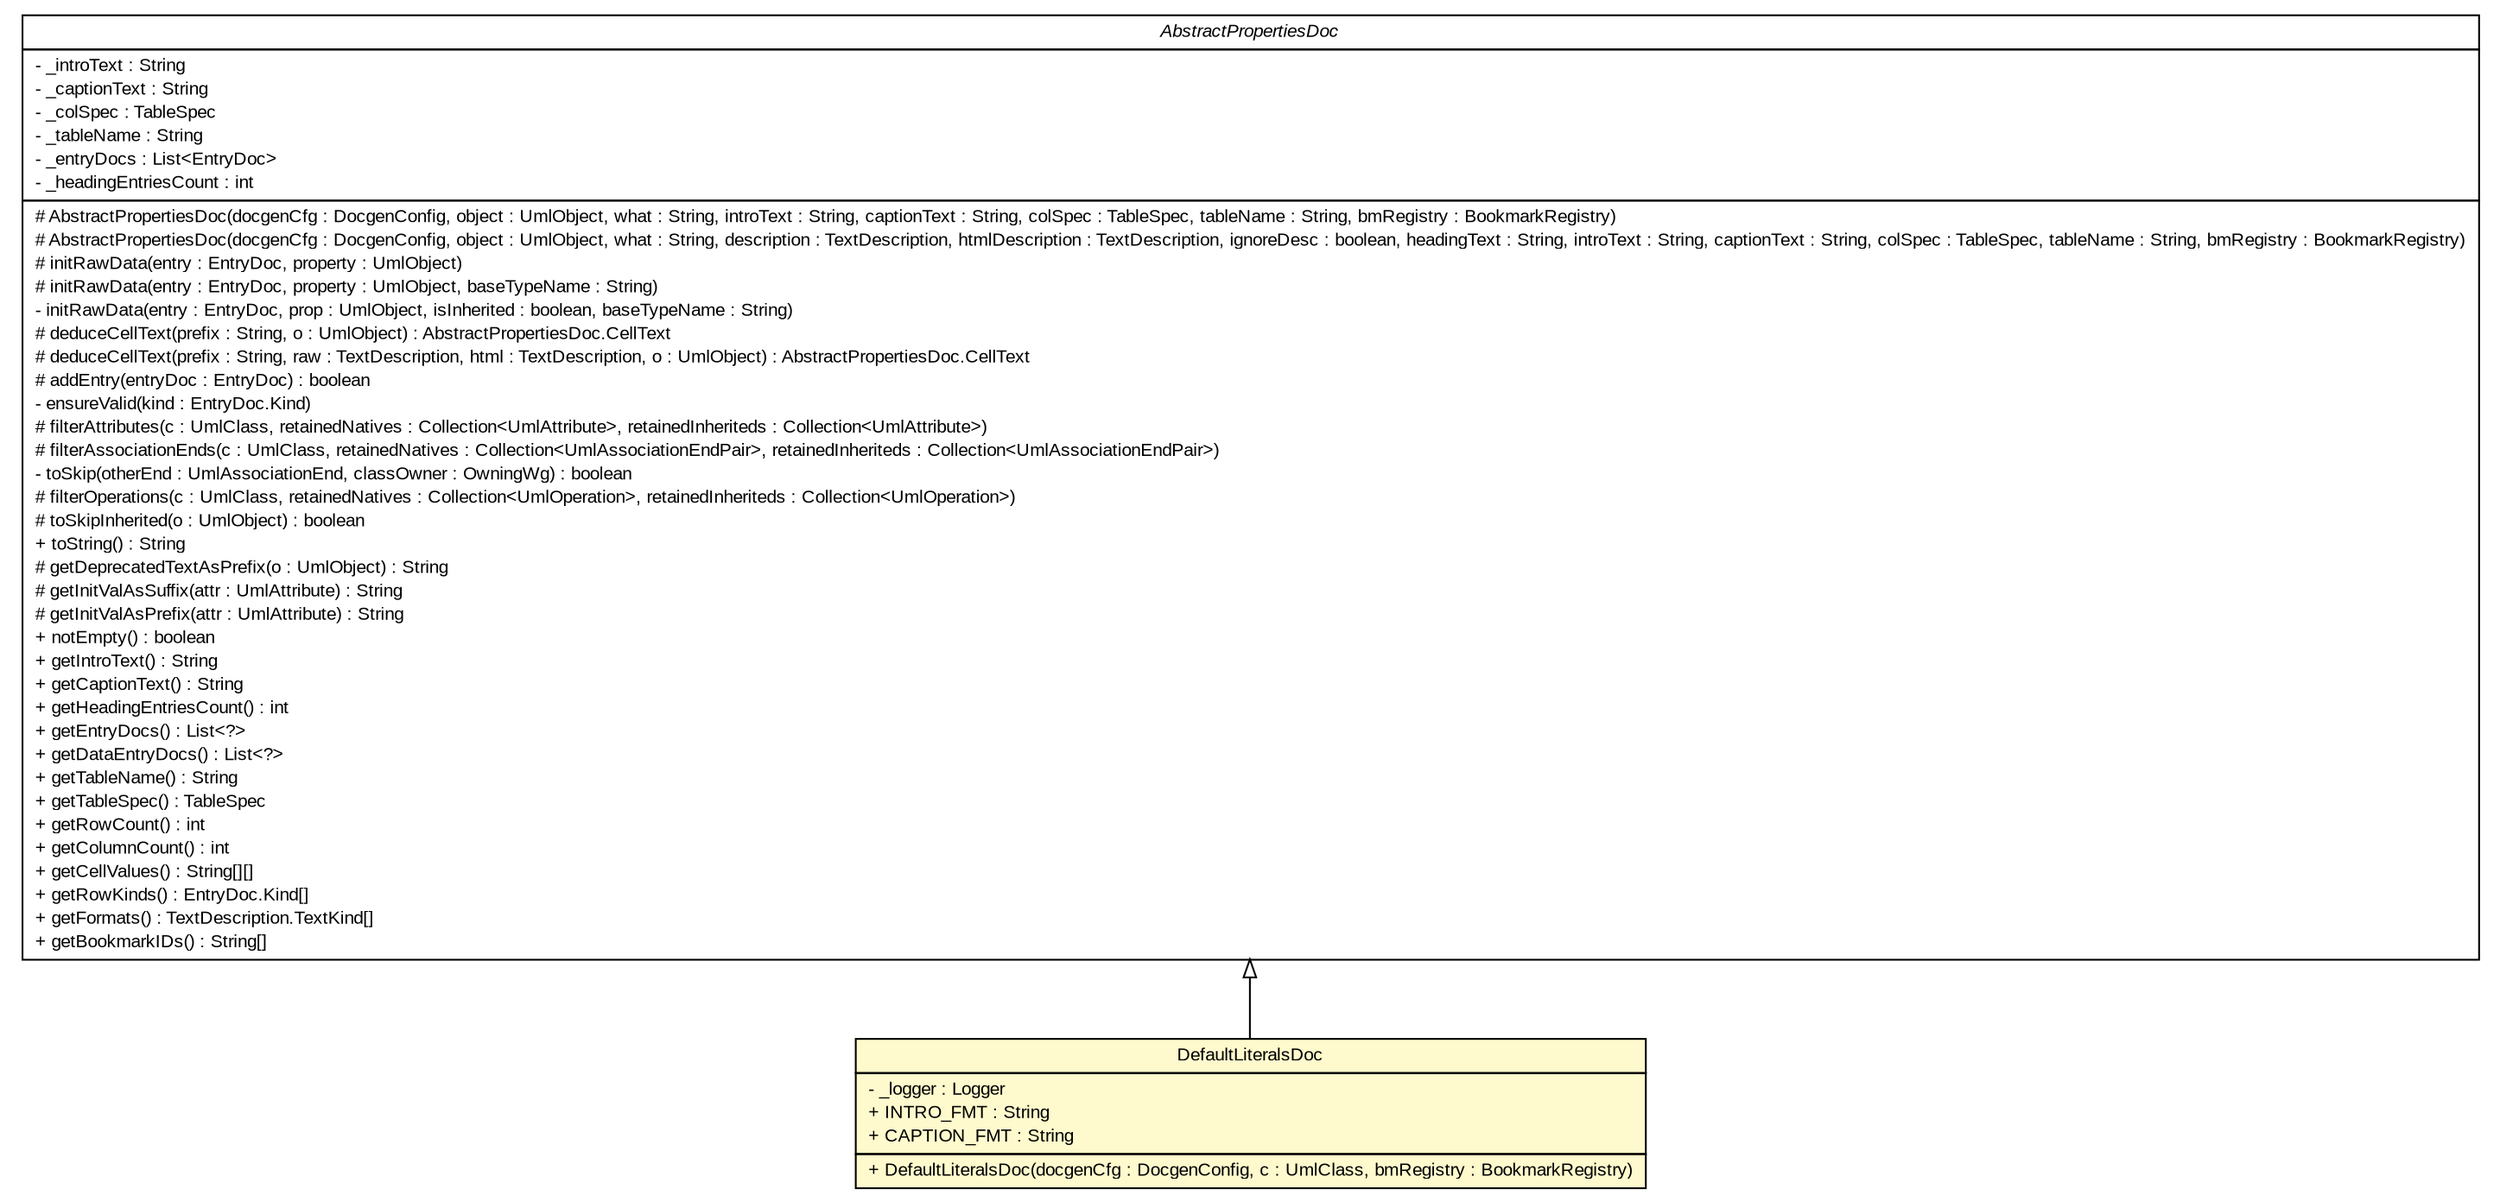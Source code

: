 #!/usr/local/bin/dot
#
# Class diagram 
# Generated by UMLGraph version R5_6_6-6-g3bdff0 (http://www.umlgraph.org/)
#

digraph G {
	edge [fontname="arial",fontsize=10,labelfontname="arial",labelfontsize=10];
	node [fontname="arial",fontsize=10,shape=plaintext];
	nodesep=0.25;
	ranksep=0.5;
	// org.tanjakostic.jcleancim.docgen.collector.impl.DefaultLiteralsDoc
	c95436 [label=<<table title="org.tanjakostic.jcleancim.docgen.collector.impl.DefaultLiteralsDoc" border="0" cellborder="1" cellspacing="0" cellpadding="2" port="p" bgcolor="lemonChiffon" href="./DefaultLiteralsDoc.html">
		<tr><td><table border="0" cellspacing="0" cellpadding="1">
<tr><td align="center" balign="center"> DefaultLiteralsDoc </td></tr>
		</table></td></tr>
		<tr><td><table border="0" cellspacing="0" cellpadding="1">
<tr><td align="left" balign="left"> - _logger : Logger </td></tr>
<tr><td align="left" balign="left"> + INTRO_FMT : String </td></tr>
<tr><td align="left" balign="left"> + CAPTION_FMT : String </td></tr>
		</table></td></tr>
		<tr><td><table border="0" cellspacing="0" cellpadding="1">
<tr><td align="left" balign="left"> + DefaultLiteralsDoc(docgenCfg : DocgenConfig, c : UmlClass, bmRegistry : BookmarkRegistry) </td></tr>
		</table></td></tr>
		</table>>, URL="./DefaultLiteralsDoc.html", fontname="arial", fontcolor="black", fontsize=10.0];
	// org.tanjakostic.jcleancim.docgen.collector.impl.AbstractPropertiesDoc
	c95446 [label=<<table title="org.tanjakostic.jcleancim.docgen.collector.impl.AbstractPropertiesDoc" border="0" cellborder="1" cellspacing="0" cellpadding="2" port="p" href="./AbstractPropertiesDoc.html">
		<tr><td><table border="0" cellspacing="0" cellpadding="1">
<tr><td align="center" balign="center"><font face="Arial Italic"> AbstractPropertiesDoc </font></td></tr>
		</table></td></tr>
		<tr><td><table border="0" cellspacing="0" cellpadding="1">
<tr><td align="left" balign="left"> - _introText : String </td></tr>
<tr><td align="left" balign="left"> - _captionText : String </td></tr>
<tr><td align="left" balign="left"> - _colSpec : TableSpec </td></tr>
<tr><td align="left" balign="left"> - _tableName : String </td></tr>
<tr><td align="left" balign="left"> - _entryDocs : List&lt;EntryDoc&gt; </td></tr>
<tr><td align="left" balign="left"> - _headingEntriesCount : int </td></tr>
		</table></td></tr>
		<tr><td><table border="0" cellspacing="0" cellpadding="1">
<tr><td align="left" balign="left"> # AbstractPropertiesDoc(docgenCfg : DocgenConfig, object : UmlObject, what : String, introText : String, captionText : String, colSpec : TableSpec, tableName : String, bmRegistry : BookmarkRegistry) </td></tr>
<tr><td align="left" balign="left"> # AbstractPropertiesDoc(docgenCfg : DocgenConfig, object : UmlObject, what : String, description : TextDescription, htmlDescription : TextDescription, ignoreDesc : boolean, headingText : String, introText : String, captionText : String, colSpec : TableSpec, tableName : String, bmRegistry : BookmarkRegistry) </td></tr>
<tr><td align="left" balign="left"> # initRawData(entry : EntryDoc, property : UmlObject) </td></tr>
<tr><td align="left" balign="left"> # initRawData(entry : EntryDoc, property : UmlObject, baseTypeName : String) </td></tr>
<tr><td align="left" balign="left"> - initRawData(entry : EntryDoc, prop : UmlObject, isInherited : boolean, baseTypeName : String) </td></tr>
<tr><td align="left" balign="left"> # deduceCellText(prefix : String, o : UmlObject) : AbstractPropertiesDoc.CellText </td></tr>
<tr><td align="left" balign="left"> # deduceCellText(prefix : String, raw : TextDescription, html : TextDescription, o : UmlObject) : AbstractPropertiesDoc.CellText </td></tr>
<tr><td align="left" balign="left"> # addEntry(entryDoc : EntryDoc) : boolean </td></tr>
<tr><td align="left" balign="left"> - ensureValid(kind : EntryDoc.Kind) </td></tr>
<tr><td align="left" balign="left"> # filterAttributes(c : UmlClass, retainedNatives : Collection&lt;UmlAttribute&gt;, retainedInheriteds : Collection&lt;UmlAttribute&gt;) </td></tr>
<tr><td align="left" balign="left"> # filterAssociationEnds(c : UmlClass, retainedNatives : Collection&lt;UmlAssociationEndPair&gt;, retainedInheriteds : Collection&lt;UmlAssociationEndPair&gt;) </td></tr>
<tr><td align="left" balign="left"> - toSkip(otherEnd : UmlAssociationEnd, classOwner : OwningWg) : boolean </td></tr>
<tr><td align="left" balign="left"> # filterOperations(c : UmlClass, retainedNatives : Collection&lt;UmlOperation&gt;, retainedInheriteds : Collection&lt;UmlOperation&gt;) </td></tr>
<tr><td align="left" balign="left"> # toSkipInherited(o : UmlObject) : boolean </td></tr>
<tr><td align="left" balign="left"> + toString() : String </td></tr>
<tr><td align="left" balign="left"> # getDeprecatedTextAsPrefix(o : UmlObject) : String </td></tr>
<tr><td align="left" balign="left"> # getInitValAsSuffix(attr : UmlAttribute) : String </td></tr>
<tr><td align="left" balign="left"> # getInitValAsPrefix(attr : UmlAttribute) : String </td></tr>
<tr><td align="left" balign="left"> + notEmpty() : boolean </td></tr>
<tr><td align="left" balign="left"> + getIntroText() : String </td></tr>
<tr><td align="left" balign="left"> + getCaptionText() : String </td></tr>
<tr><td align="left" balign="left"> + getHeadingEntriesCount() : int </td></tr>
<tr><td align="left" balign="left"> + getEntryDocs() : List&lt;?&gt; </td></tr>
<tr><td align="left" balign="left"> + getDataEntryDocs() : List&lt;?&gt; </td></tr>
<tr><td align="left" balign="left"> + getTableName() : String </td></tr>
<tr><td align="left" balign="left"> + getTableSpec() : TableSpec </td></tr>
<tr><td align="left" balign="left"> + getRowCount() : int </td></tr>
<tr><td align="left" balign="left"> + getColumnCount() : int </td></tr>
<tr><td align="left" balign="left"> + getCellValues() : String[][] </td></tr>
<tr><td align="left" balign="left"> + getRowKinds() : EntryDoc.Kind[] </td></tr>
<tr><td align="left" balign="left"> + getFormats() : TextDescription.TextKind[] </td></tr>
<tr><td align="left" balign="left"> + getBookmarkIDs() : String[] </td></tr>
		</table></td></tr>
		</table>>, URL="./AbstractPropertiesDoc.html", fontname="arial", fontcolor="black", fontsize=10.0];
	//org.tanjakostic.jcleancim.docgen.collector.impl.DefaultLiteralsDoc extends org.tanjakostic.jcleancim.docgen.collector.impl.AbstractPropertiesDoc
	c95446:p -> c95436:p [dir=back,arrowtail=empty];
}

